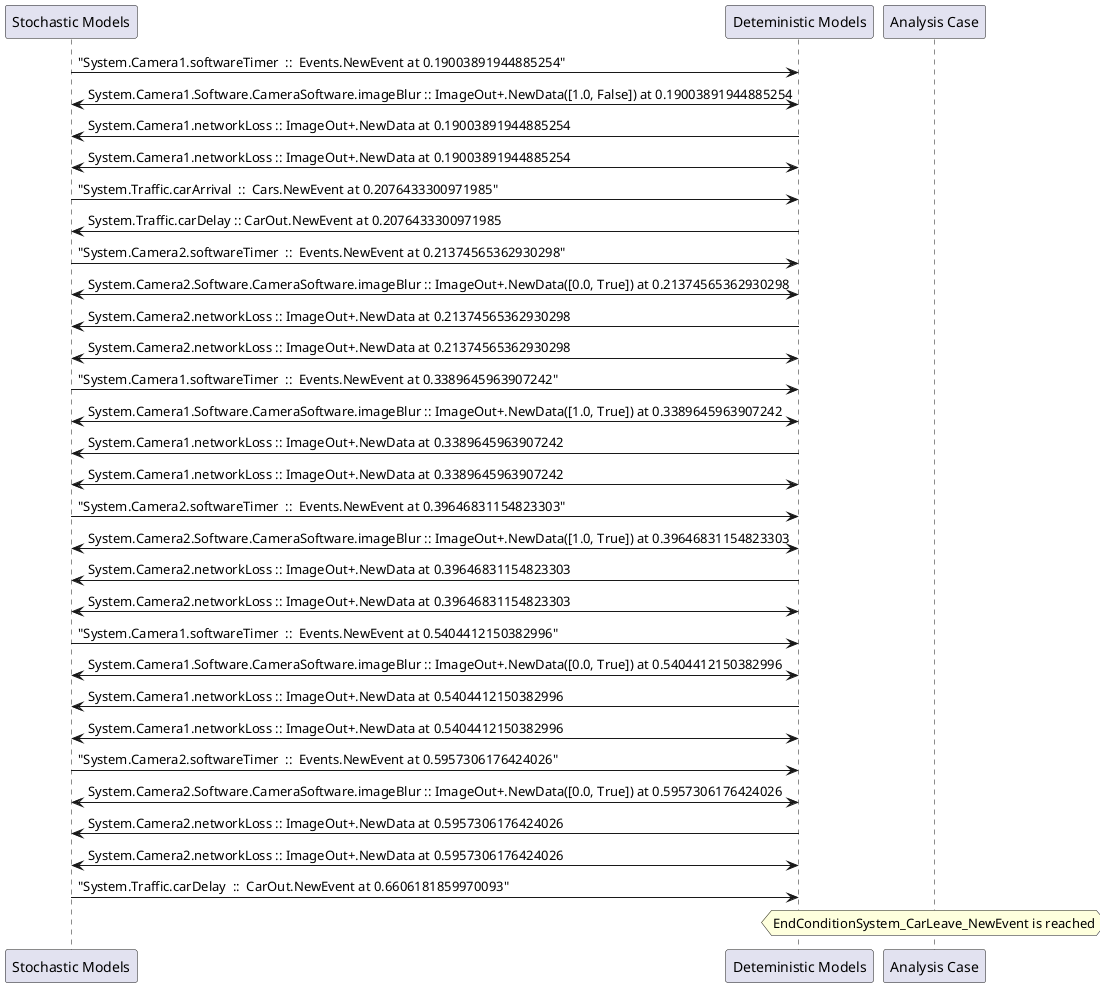 
	@startuml
	participant "Stochastic Models" as stochmodel
	participant "Deteministic Models" as detmodel
	participant "Analysis Case" as analysis
	{14793_stop} stochmodel -> detmodel : "System.Camera1.softwareTimer  ::  Events.NewEvent at 0.19003891944885254"
detmodel <-> stochmodel : System.Camera1.Software.CameraSoftware.imageBlur :: ImageOut+.NewData([1.0, False]) at 0.19003891944885254
detmodel -> stochmodel : System.Camera1.networkLoss :: ImageOut+.NewData at 0.19003891944885254
detmodel <-> stochmodel : System.Camera1.networkLoss :: ImageOut+.NewData at 0.19003891944885254
{14825_stop} stochmodel -> detmodel : "System.Traffic.carArrival  ::  Cars.NewEvent at 0.2076433300971985"
{14832_start} detmodel -> stochmodel : System.Traffic.carDelay :: CarOut.NewEvent at 0.2076433300971985
{14809_stop} stochmodel -> detmodel : "System.Camera2.softwareTimer  ::  Events.NewEvent at 0.21374565362930298"
detmodel <-> stochmodel : System.Camera2.Software.CameraSoftware.imageBlur :: ImageOut+.NewData([0.0, True]) at 0.21374565362930298
detmodel -> stochmodel : System.Camera2.networkLoss :: ImageOut+.NewData at 0.21374565362930298
detmodel <-> stochmodel : System.Camera2.networkLoss :: ImageOut+.NewData at 0.21374565362930298
{14794_stop} stochmodel -> detmodel : "System.Camera1.softwareTimer  ::  Events.NewEvent at 0.3389645963907242"
detmodel <-> stochmodel : System.Camera1.Software.CameraSoftware.imageBlur :: ImageOut+.NewData([1.0, True]) at 0.3389645963907242
detmodel -> stochmodel : System.Camera1.networkLoss :: ImageOut+.NewData at 0.3389645963907242
detmodel <-> stochmodel : System.Camera1.networkLoss :: ImageOut+.NewData at 0.3389645963907242
{14810_stop} stochmodel -> detmodel : "System.Camera2.softwareTimer  ::  Events.NewEvent at 0.39646831154823303"
detmodel <-> stochmodel : System.Camera2.Software.CameraSoftware.imageBlur :: ImageOut+.NewData([1.0, True]) at 0.39646831154823303
detmodel -> stochmodel : System.Camera2.networkLoss :: ImageOut+.NewData at 0.39646831154823303
detmodel <-> stochmodel : System.Camera2.networkLoss :: ImageOut+.NewData at 0.39646831154823303
{14795_stop} stochmodel -> detmodel : "System.Camera1.softwareTimer  ::  Events.NewEvent at 0.5404412150382996"
detmodel <-> stochmodel : System.Camera1.Software.CameraSoftware.imageBlur :: ImageOut+.NewData([0.0, True]) at 0.5404412150382996
detmodel -> stochmodel : System.Camera1.networkLoss :: ImageOut+.NewData at 0.5404412150382996
detmodel <-> stochmodel : System.Camera1.networkLoss :: ImageOut+.NewData at 0.5404412150382996
{14811_stop} stochmodel -> detmodel : "System.Camera2.softwareTimer  ::  Events.NewEvent at 0.5957306176424026"
detmodel <-> stochmodel : System.Camera2.Software.CameraSoftware.imageBlur :: ImageOut+.NewData([0.0, True]) at 0.5957306176424026
detmodel -> stochmodel : System.Camera2.networkLoss :: ImageOut+.NewData at 0.5957306176424026
detmodel <-> stochmodel : System.Camera2.networkLoss :: ImageOut+.NewData at 0.5957306176424026
{14832_stop} stochmodel -> detmodel : "System.Traffic.carDelay  ::  CarOut.NewEvent at 0.6606181859970093"
{14832_start} <-> {14832_stop} : delay
hnote over analysis 
EndConditionSystem_CarLeave_NewEvent is reached
endnote
@enduml